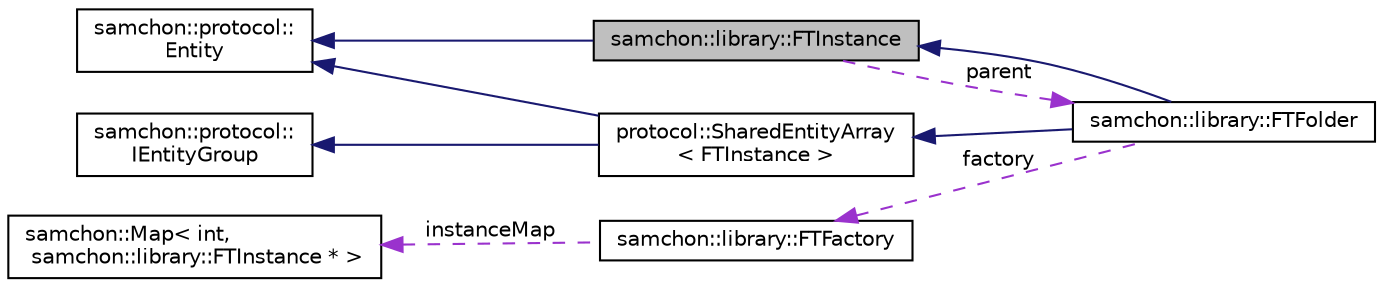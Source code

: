 digraph "samchon::library::FTInstance"
{
  edge [fontname="Helvetica",fontsize="10",labelfontname="Helvetica",labelfontsize="10"];
  node [fontname="Helvetica",fontsize="10",shape=record];
  rankdir="LR";
  Node1 [label="samchon::library::FTInstance",height=0.2,width=0.4,color="black", fillcolor="grey75", style="filled", fontcolor="black"];
  Node2 -> Node1 [dir="back",color="midnightblue",fontsize="10",style="solid",fontname="Helvetica"];
  Node2 [label="samchon::protocol::\lEntity",height=0.2,width=0.4,color="black", fillcolor="white", style="filled",URL="$d0/d3e/classsamchon_1_1protocol_1_1Entity.html",tooltip="An entity, a standard data class. "];
  Node3 -> Node1 [dir="back",color="darkorchid3",fontsize="10",style="dashed",label=" parent" ,fontname="Helvetica"];
  Node3 [label="samchon::library::FTFolder",height=0.2,width=0.4,color="black", fillcolor="white", style="filled",URL="$d2/db1/classsamchon_1_1library_1_1FTFolder.html",tooltip="A folder. "];
  Node4 -> Node3 [dir="back",color="midnightblue",fontsize="10",style="solid",fontname="Helvetica"];
  Node4 [label="protocol::SharedEntityArray\l\< FTInstance \>",height=0.2,width=0.4,color="black", fillcolor="white", style="filled",URL="$d4/deb/classsamchon_1_1protocol_1_1EntityGroup.html",tooltip="An Entity and a container of children Entity objects. "];
  Node2 -> Node4 [dir="back",color="midnightblue",fontsize="10",style="solid",fontname="Helvetica"];
  Node5 -> Node4 [dir="back",color="midnightblue",fontsize="10",style="solid",fontname="Helvetica"];
  Node5 [label="samchon::protocol::\lIEntityGroup",height=0.2,width=0.4,color="black", fillcolor="white", style="filled",URL="$d9/d4c/classsamchon_1_1protocol_1_1IEntityGroup.html",tooltip="An iternface for entity group. "];
  Node1 -> Node3 [dir="back",color="midnightblue",fontsize="10",style="solid",fontname="Helvetica"];
  Node6 -> Node3 [dir="back",color="darkorchid3",fontsize="10",style="dashed",label=" factory" ,fontname="Helvetica"];
  Node6 [label="samchon::library::FTFactory",height=0.2,width=0.4,color="black", fillcolor="white", style="filled",URL="$d6/d60/classsamchon_1_1library_1_1FTFactory.html",tooltip="A Factory and manager for file-tree. "];
  Node7 -> Node6 [dir="back",color="darkorchid3",fontsize="10",style="dashed",label=" instanceMap" ,fontname="Helvetica"];
  Node7 [label="samchon::Map\< int,\l samchon::library::FTInstance * \>",height=0.2,width=0.4,color="black", fillcolor="white", style="filled",URL="$d1/d4e/classsamchon_1_1Map.html"];
}
